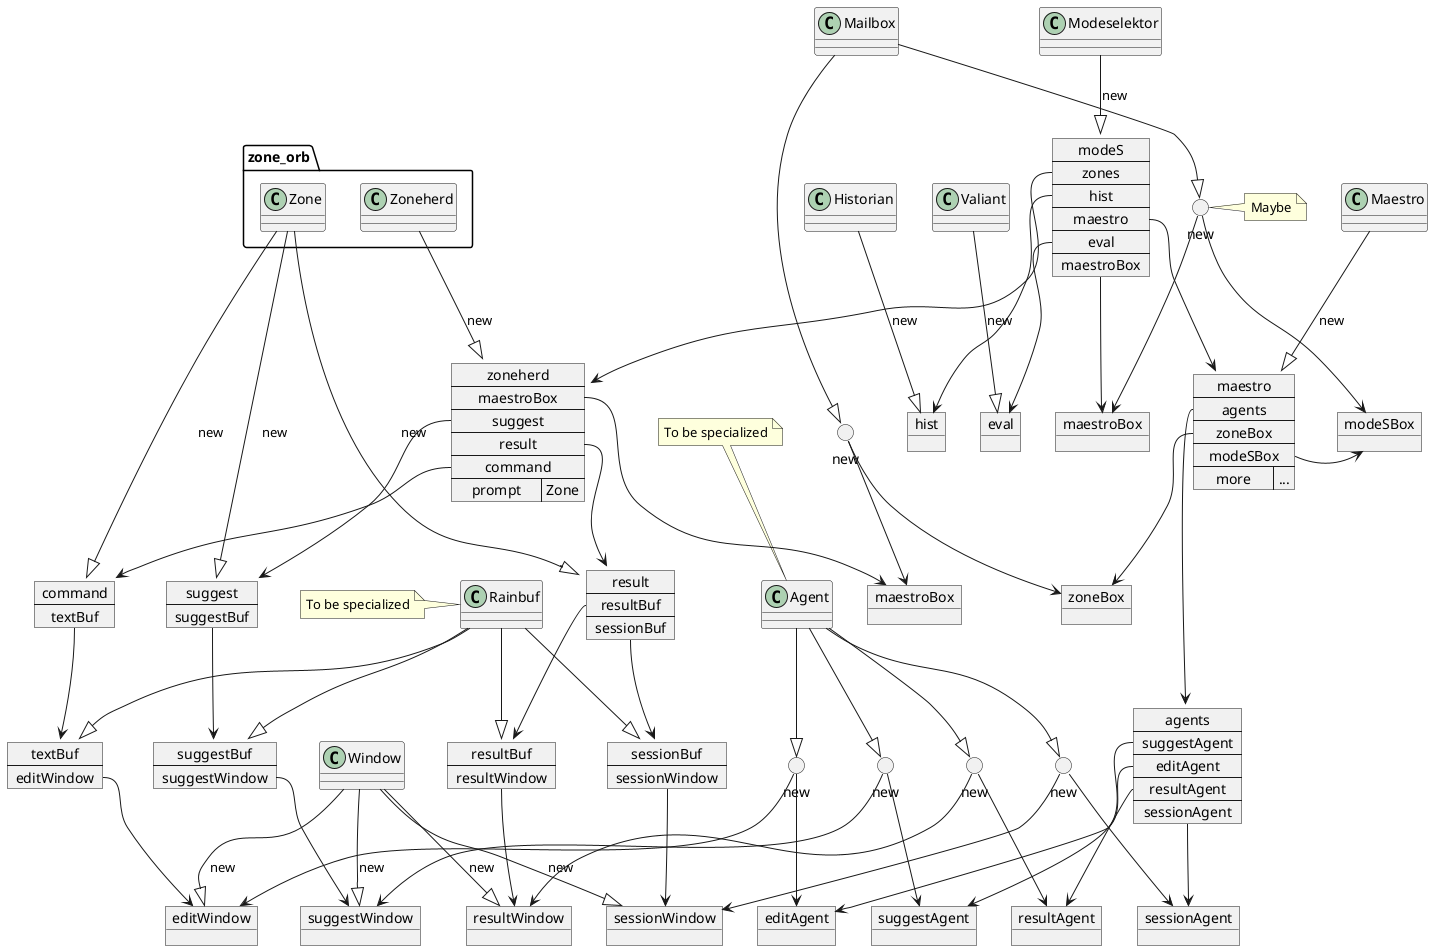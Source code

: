 
@startuml
class Modeselektor
class Historian
package zone_orb <<Folder>> {
   class Zoneherd
   class Zone
}
class Valiant
class Maestro
class Agent
note top: To be specialized
class Window
class Mailbox

class Rainbuf
note left: To be specialized


object hist

object eval


object suggestWindow
object editWindow
object resultWindow
object sessionWindow

map suggestBuf {
   suggestWindow *--> suggestWindow
}

map textBuf {
   editWindow *--> editWindow
}

map resultBuf {
   resultWindow *--> resultWindow
}

map sessionBuf {
   sessionWindow *--> sessionWindow
}

map suggest {
   suggestBuf *--> suggestBuf
}


map result {
   resultBuf *--> resultBuf
   sessionBuf *--> sessionBuf
}

map command {
   textBuf *--> textBuf
}

object zoneBox
object maestroBox
object "maestroBox" as modeS_maestroBox
object modeSBox

map zoneherd {
    maestroBox *--> maestroBox
    suggest *--> suggest
    result  *--> result
    command *--> command
    prompt   => Zone
}

object suggestAgent
object editAgent
object resultAgent
object sessionAgent

map agents {
   suggestAgent *--> suggestAgent
   editAgent *--> editAgent
   resultAgent *--> resultAgent
   sessionAgent *--> sessionAgent
}

map maestro {
   agents *--> agents
   zoneBox *--> zoneBox
   modeSBox *-> modeSBox
   more => ...
}

map modeS {
   zones *--> zoneherd
   hist  *--> hist
   maestro *--> maestro
   eval    *--> eval
   maestroBox *-> modeS_maestroBox
}

circle "new" as newSuggestAgent
circle "new" as newEditAgent
circle "new" as newResultAgent
circle "new" as newSessionAgent

circle "new" as newZoneMailbox
circle "new" as newModeSMailbox
note right: Maybe

Modeselektor --|> modeS : new
Zoneherd --|> zoneherd : new
Zone --|> suggest : new
Zone --|> command : new
Zone --|> result  : new
Historian --|> hist : new
Valiant --|> eval : new
Maestro --|> maestro : new

Agent --|> newSuggestAgent
Agent --|> newEditAgent
Agent --|> newResultAgent
Agent --|> newSessionAgent
Window --|> suggestWindow : new
Window --|> editWindow : new
Window --|> resultWindow : new
Window --|> sessionWindow : new
newSuggestAgent --> suggestAgent
newSuggestAgent --> suggestWindow
newEditAgent --> editAgent
newEditAgent --> editWindow
newResultAgent --> resultAgent
newResultAgent --> resultWindow
newSessionAgent --> sessionAgent
newSessionAgent --> sessionWindow

Rainbuf --|> suggestBuf
Rainbuf --|> resultBuf
Rainbuf --|> textBuf
Rainbuf --|> sessionBuf

Mailbox --|> newZoneMailbox
newZoneMailbox --> zoneBox
newZoneMailbox --> maestroBox
Mailbox --|> newModeSMailbox
newModeSMailbox --> modeSBox
newModeSMailbox --> modeS_maestroBox







@enduml
